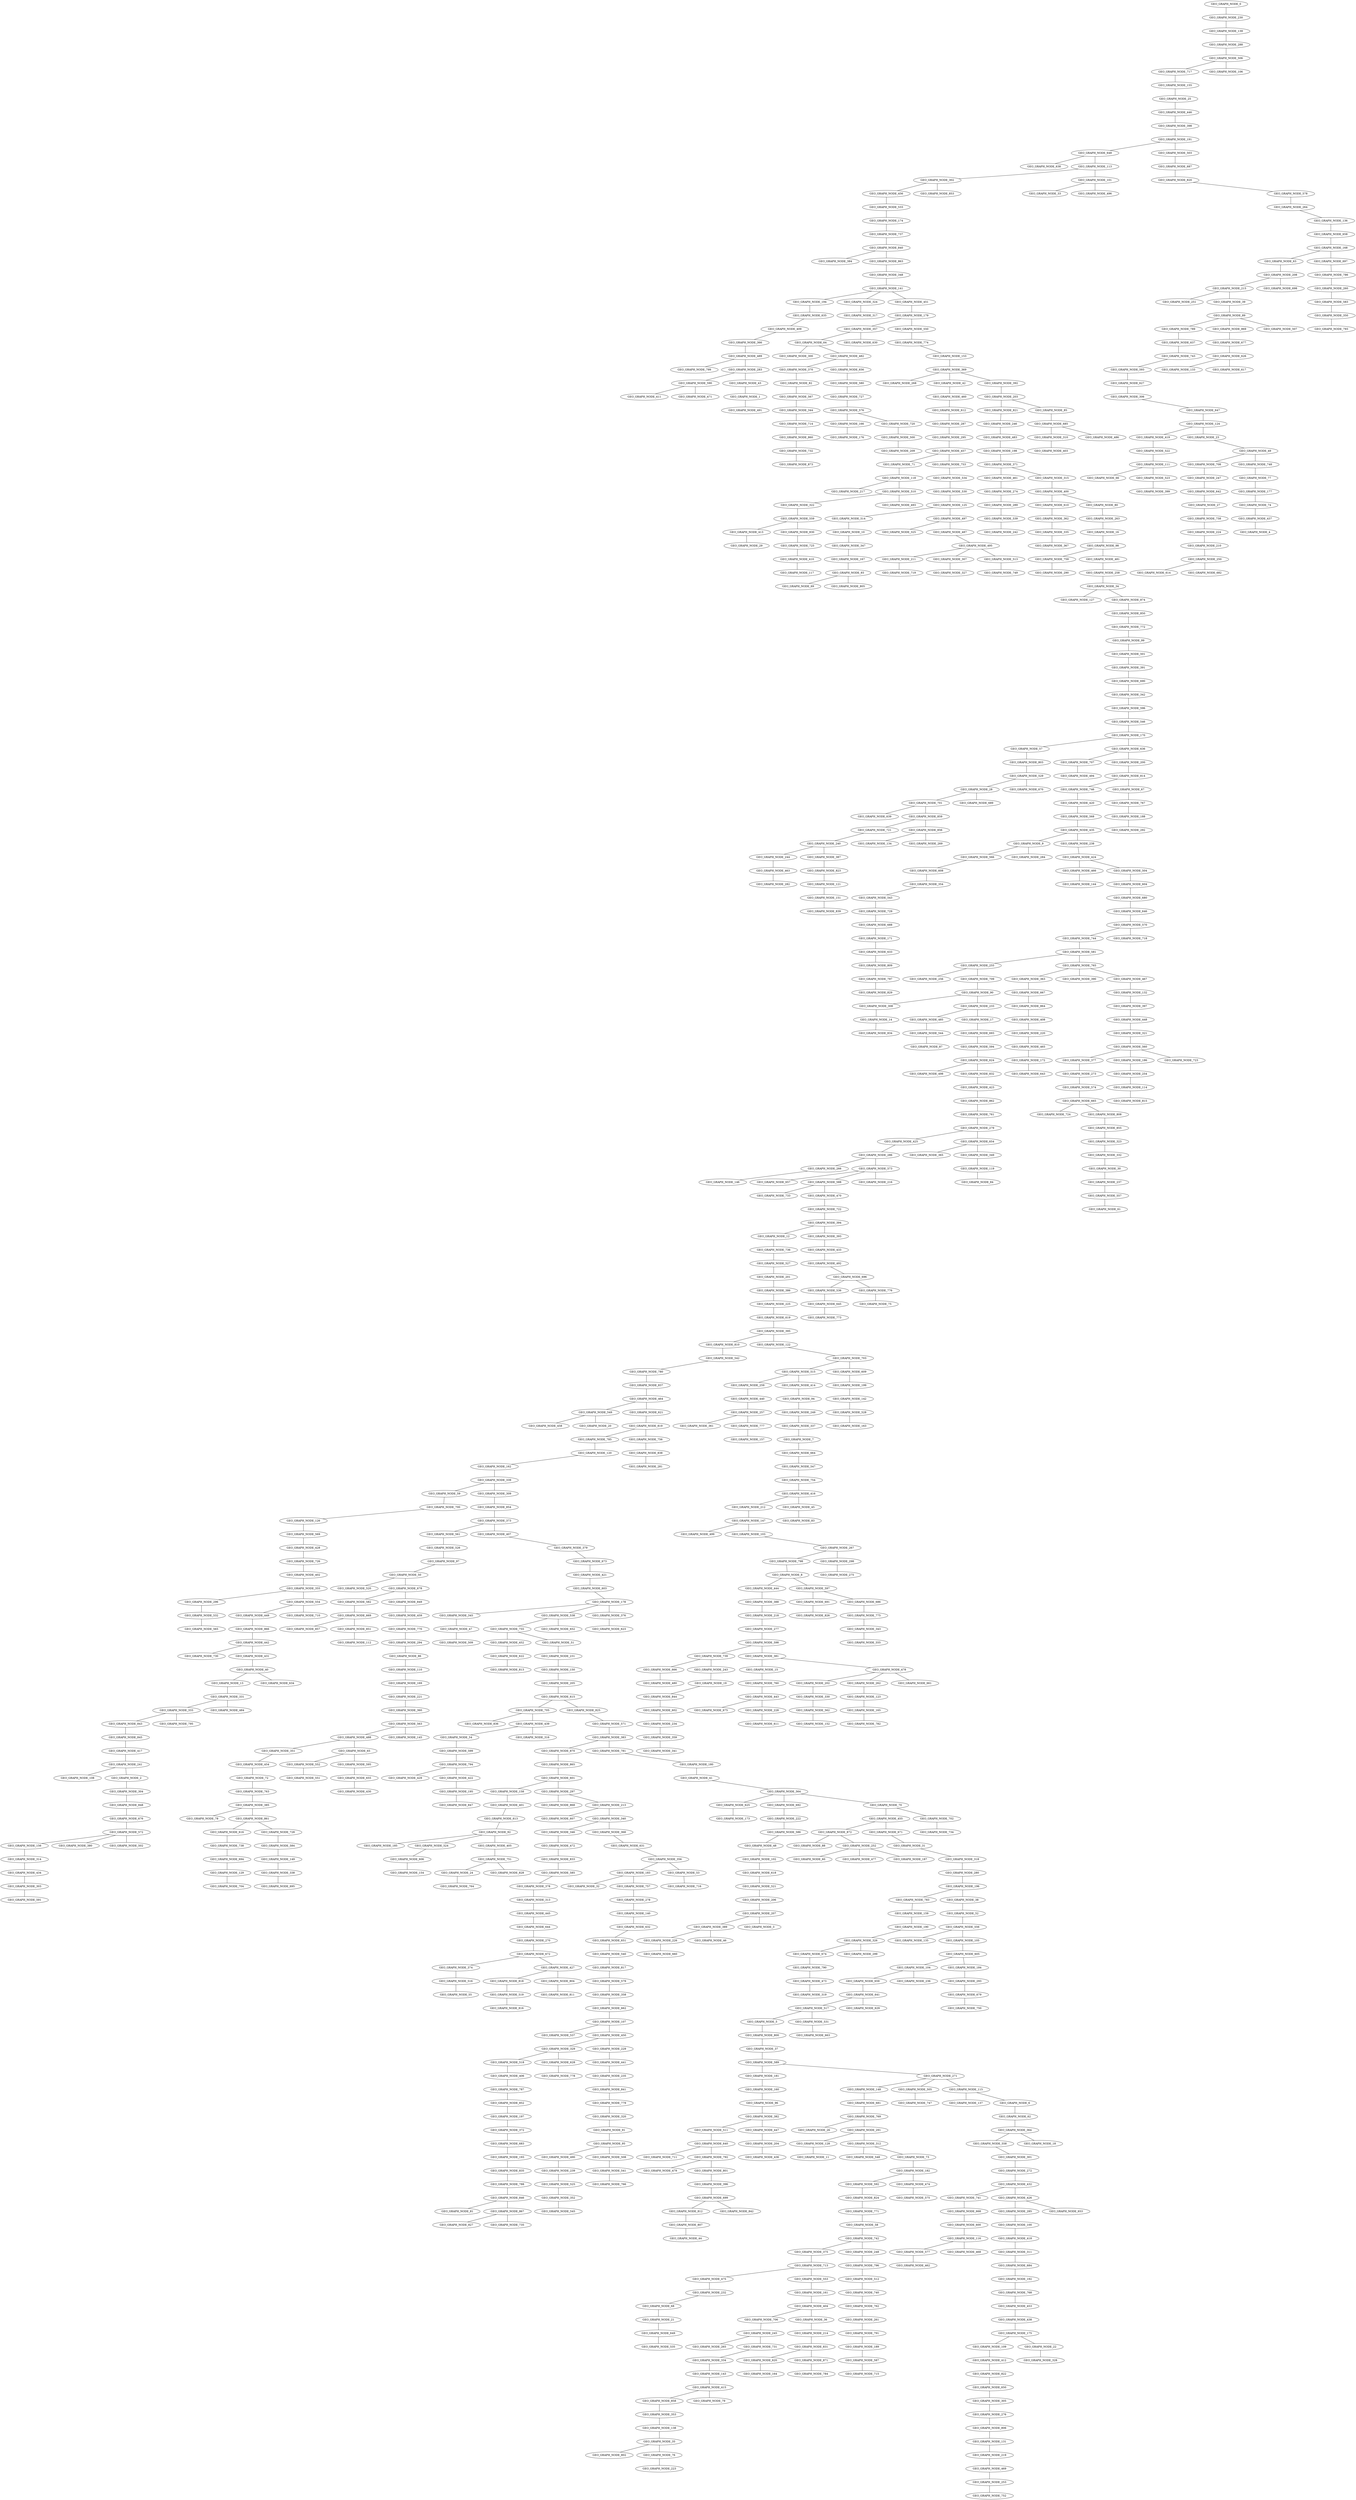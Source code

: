 graph BARABASI_GRAPH_PRIM_LARGE{
GEO_GRAPH_NODE_0 -- GEO_GRAPH_NODE_230 [weight=4];
GEO_GRAPH_NODE_230 -- GEO_GRAPH_NODE_139 [weight=3];
GEO_GRAPH_NODE_139 -- GEO_GRAPH_NODE_288 [weight=3];
GEO_GRAPH_NODE_288 -- GEO_GRAPH_NODE_506 [weight=3];
GEO_GRAPH_NODE_506 -- GEO_GRAPH_NODE_717 [weight=2];
GEO_GRAPH_NODE_717 -- GEO_GRAPH_NODE_155 [weight=2];
GEO_GRAPH_NODE_155 -- GEO_GRAPH_NODE_25 [weight=2];
GEO_GRAPH_NODE_25 -- GEO_GRAPH_NODE_446 [weight=1];
GEO_GRAPH_NODE_446 -- GEO_GRAPH_NODE_398 [weight=1];
GEO_GRAPH_NODE_398 -- GEO_GRAPH_NODE_191 [weight=2];
GEO_GRAPH_NODE_191 -- GEO_GRAPH_NODE_648 [weight=1];
GEO_GRAPH_NODE_648 -- GEO_GRAPH_NODE_638 [weight=1];
GEO_GRAPH_NODE_648 -- GEO_GRAPH_NODE_113 [weight=2];
GEO_GRAPH_NODE_113 -- GEO_GRAPH_NODE_302 [weight=1];
GEO_GRAPH_NODE_302 -- GEO_GRAPH_NODE_456 [weight=2];
GEO_GRAPH_NODE_302 -- GEO_GRAPH_NODE_853 [weight=2];
GEO_GRAPH_NODE_191 -- GEO_GRAPH_NODE_503 [weight=3];
GEO_GRAPH_NODE_503 -- GEO_GRAPH_NODE_687 [weight=2];
GEO_GRAPH_NODE_456 -- GEO_GRAPH_NODE_533 [weight=3];
GEO_GRAPH_NODE_533 -- GEO_GRAPH_NODE_174 [weight=2];
GEO_GRAPH_NODE_174 -- GEO_GRAPH_NODE_737 [weight=3];
GEO_GRAPH_NODE_737 -- GEO_GRAPH_NODE_840 [weight=3];
GEO_GRAPH_NODE_840 -- GEO_GRAPH_NODE_384 [weight=4];
GEO_GRAPH_NODE_840 -- GEO_GRAPH_NODE_863 [weight=4];
GEO_GRAPH_NODE_863 -- GEO_GRAPH_NODE_348 [weight=2];
GEO_GRAPH_NODE_348 -- GEO_GRAPH_NODE_141 [weight=3];
GEO_GRAPH_NODE_141 -- GEO_GRAPH_NODE_194 [weight=3];
GEO_GRAPH_NODE_141 -- GEO_GRAPH_NODE_324 [weight=3];
GEO_GRAPH_NODE_324 -- GEO_GRAPH_NODE_317 [weight=3];
GEO_GRAPH_NODE_141 -- GEO_GRAPH_NODE_451 [weight=5];
GEO_GRAPH_NODE_194 -- GEO_GRAPH_NODE_635 [weight=5];
GEO_GRAPH_NODE_635 -- GEO_GRAPH_NODE_409 [weight=2];
GEO_GRAPH_NODE_409 -- GEO_GRAPH_NODE_366 [weight=2];
GEO_GRAPH_NODE_366 -- GEO_GRAPH_NODE_489 [weight=4];
GEO_GRAPH_NODE_489 -- GEO_GRAPH_NODE_799 [weight=1];
GEO_GRAPH_NODE_489 -- GEO_GRAPH_NODE_283 [weight=4];
GEO_GRAPH_NODE_283 -- GEO_GRAPH_NODE_590 [weight=4];
GEO_GRAPH_NODE_590 -- GEO_GRAPH_NODE_411 [weight=5];
GEO_GRAPH_NODE_113 -- GEO_GRAPH_NODE_101 [weight=6];
GEO_GRAPH_NODE_101 -- GEO_GRAPH_NODE_33 [weight=5];
GEO_GRAPH_NODE_283 -- GEO_GRAPH_NODE_43 [weight=6];
GEO_GRAPH_NODE_43 -- GEO_GRAPH_NODE_1 [weight=5];
GEO_GRAPH_NODE_1 -- GEO_GRAPH_NODE_491 [weight=5];
GEO_GRAPH_NODE_687 -- GEO_GRAPH_NODE_820 [weight=6];
GEO_GRAPH_NODE_820 -- GEO_GRAPH_NODE_578 [weight=1];
GEO_GRAPH_NODE_578 -- GEO_GRAPH_NODE_264 [weight=5];
GEO_GRAPH_NODE_264 -- GEO_GRAPH_NODE_136 [weight=1];
GEO_GRAPH_NODE_136 -- GEO_GRAPH_NODE_658 [weight=5];
GEO_GRAPH_NODE_658 -- GEO_GRAPH_NODE_168 [weight=6];
GEO_GRAPH_NODE_168 -- GEO_GRAPH_NODE_63 [weight=3];
GEO_GRAPH_NODE_168 -- GEO_GRAPH_NODE_697 [weight=6];
GEO_GRAPH_NODE_697 -- GEO_GRAPH_NODE_786 [weight=4];
GEO_GRAPH_NODE_786 -- GEO_GRAPH_NODE_260 [weight=2];
GEO_GRAPH_NODE_260 -- GEO_GRAPH_NODE_583 [weight=1];
GEO_GRAPH_NODE_63 -- GEO_GRAPH_NODE_208 [weight=7];
GEO_GRAPH_NODE_208 -- GEO_GRAPH_NODE_215 [weight=5];
GEO_GRAPH_NODE_215 -- GEO_GRAPH_NODE_251 [weight=1];
GEO_GRAPH_NODE_215 -- GEO_GRAPH_NODE_39 [weight=4];
GEO_GRAPH_NODE_39 -- GEO_GRAPH_NODE_89 [weight=3];
GEO_GRAPH_NODE_89 -- GEO_GRAPH_NODE_789 [weight=3];
GEO_GRAPH_NODE_789 -- GEO_GRAPH_NODE_637 [weight=3];
GEO_GRAPH_NODE_637 -- GEO_GRAPH_NODE_743 [weight=4];
GEO_GRAPH_NODE_743 -- GEO_GRAPH_NODE_593 [weight=2];
GEO_GRAPH_NODE_208 -- GEO_GRAPH_NODE_698 [weight=6];
GEO_GRAPH_NODE_590 -- GEO_GRAPH_NODE_471 [weight=7];
GEO_GRAPH_NODE_451 -- GEO_GRAPH_NODE_179 [weight=8];
GEO_GRAPH_NODE_179 -- GEO_GRAPH_NODE_357 [weight=2];
GEO_GRAPH_NODE_357 -- GEO_GRAPH_NODE_64 [weight=1];
GEO_GRAPH_NODE_64 -- GEO_GRAPH_NODE_300 [weight=4];
GEO_GRAPH_NODE_64 -- GEO_GRAPH_NODE_482 [weight=4];
GEO_GRAPH_NODE_482 -- GEO_GRAPH_NODE_370 [weight=2];
GEO_GRAPH_NODE_370 -- GEO_GRAPH_NODE_82 [weight=1];
GEO_GRAPH_NODE_82 -- GEO_GRAPH_NODE_567 [weight=1];
GEO_GRAPH_NODE_482 -- GEO_GRAPH_NODE_656 [weight=2];
GEO_GRAPH_NODE_656 -- GEO_GRAPH_NODE_580 [weight=3];
GEO_GRAPH_NODE_580 -- GEO_GRAPH_NODE_727 [weight=1];
GEO_GRAPH_NODE_727 -- GEO_GRAPH_NODE_576 [weight=2];
GEO_GRAPH_NODE_576 -- GEO_GRAPH_NODE_166 [weight=3];
GEO_GRAPH_NODE_576 -- GEO_GRAPH_NODE_720 [weight=3];
GEO_GRAPH_NODE_166 -- GEO_GRAPH_NODE_176 [weight=4];
GEO_GRAPH_NODE_720 -- GEO_GRAPH_NODE_500 [weight=4];
GEO_GRAPH_NODE_500 -- GEO_GRAPH_NODE_209 [weight=5];
GEO_GRAPH_NODE_357 -- GEO_GRAPH_NODE_630 [weight=6];
GEO_GRAPH_NODE_179 -- GEO_GRAPH_NODE_550 [weight=8];
GEO_GRAPH_NODE_550 -- GEO_GRAPH_NODE_774 [weight=4];
GEO_GRAPH_NODE_774 -- GEO_GRAPH_NODE_153 [weight=1];
GEO_GRAPH_NODE_153 -- GEO_GRAPH_NODE_369 [weight=3];
GEO_GRAPH_NODE_369 -- GEO_GRAPH_NODE_268 [weight=1];
GEO_GRAPH_NODE_369 -- GEO_GRAPH_NODE_42 [weight=1];
GEO_GRAPH_NODE_369 -- GEO_GRAPH_NODE_392 [weight=2];
GEO_GRAPH_NODE_392 -- GEO_GRAPH_NODE_203 [weight=3];
GEO_GRAPH_NODE_42 -- GEO_GRAPH_NODE_460 [weight=3];
GEO_GRAPH_NODE_460 -- GEO_GRAPH_NODE_612 [weight=1];
GEO_GRAPH_NODE_612 -- GEO_GRAPH_NODE_287 [weight=2];
GEO_GRAPH_NODE_287 -- GEO_GRAPH_NODE_295 [weight=2];
GEO_GRAPH_NODE_295 -- GEO_GRAPH_NODE_457 [weight=2];
GEO_GRAPH_NODE_203 -- GEO_GRAPH_NODE_821 [weight=3];
GEO_GRAPH_NODE_821 -- GEO_GRAPH_NODE_246 [weight=1];
GEO_GRAPH_NODE_246 -- GEO_GRAPH_NODE_483 [weight=1];
GEO_GRAPH_NODE_483 -- GEO_GRAPH_NODE_198 [weight=2];
GEO_GRAPH_NODE_198 -- GEO_GRAPH_NODE_371 [weight=2];
GEO_GRAPH_NODE_371 -- GEO_GRAPH_NODE_461 [weight=4];
GEO_GRAPH_NODE_461 -- GEO_GRAPH_NODE_274 [weight=1];
GEO_GRAPH_NODE_457 -- GEO_GRAPH_NODE_71 [weight=4];
GEO_GRAPH_NODE_203 -- GEO_GRAPH_NODE_85 [weight=4];
GEO_GRAPH_NODE_371 -- GEO_GRAPH_NODE_315 [weight=5];
GEO_GRAPH_NODE_315 -- GEO_GRAPH_NODE_400 [weight=4];
GEO_GRAPH_NODE_400 -- GEO_GRAPH_NODE_610 [weight=1];
GEO_GRAPH_NODE_610 -- GEO_GRAPH_NODE_362 [weight=1];
GEO_GRAPH_NODE_362 -- GEO_GRAPH_NODE_335 [weight=3];
GEO_GRAPH_NODE_400 -- GEO_GRAPH_NODE_80 [weight=3];
GEO_GRAPH_NODE_80 -- GEO_GRAPH_NODE_263 [weight=2];
GEO_GRAPH_NODE_263 -- GEO_GRAPH_NODE_16 [weight=1];
GEO_GRAPH_NODE_16 -- GEO_GRAPH_NODE_98 [weight=3];
GEO_GRAPH_NODE_98 -- GEO_GRAPH_NODE_759 [weight=3];
GEO_GRAPH_NODE_759 -- GEO_GRAPH_NODE_290 [weight=4];
GEO_GRAPH_NODE_98 -- GEO_GRAPH_NODE_481 [weight=5];
GEO_GRAPH_NODE_71 -- GEO_GRAPH_NODE_118 [weight=6];
GEO_GRAPH_NODE_118 -- GEO_GRAPH_NODE_217 [weight=3];
GEO_GRAPH_NODE_118 -- GEO_GRAPH_NODE_510 [weight=3];
GEO_GRAPH_NODE_510 -- GEO_GRAPH_NODE_322 [weight=1];
GEO_GRAPH_NODE_510 -- GEO_GRAPH_NODE_493 [weight=3];
GEO_GRAPH_NODE_322 -- GEO_GRAPH_NODE_559 [weight=4];
GEO_GRAPH_NODE_481 -- GEO_GRAPH_NODE_258 [weight=6];
GEO_GRAPH_NODE_258 -- GEO_GRAPH_NODE_34 [weight=3];
GEO_GRAPH_NODE_34 -- GEO_GRAPH_NODE_127 [weight=5];
GEO_GRAPH_NODE_34 -- GEO_GRAPH_NODE_874 [weight=5];
GEO_GRAPH_NODE_274 -- GEO_GRAPH_NODE_289 [weight=6];
GEO_GRAPH_NODE_559 -- GEO_GRAPH_NODE_413 [weight=6];
GEO_GRAPH_NODE_85 -- GEO_GRAPH_NODE_685 [weight=6];
GEO_GRAPH_NODE_413 -- GEO_GRAPH_NODE_29 [weight=7];
GEO_GRAPH_NODE_559 -- GEO_GRAPH_NODE_830 [weight=7];
GEO_GRAPH_NODE_830 -- GEO_GRAPH_NODE_725 [weight=4];
GEO_GRAPH_NODE_725 -- GEO_GRAPH_NODE_410 [weight=1];
GEO_GRAPH_NODE_410 -- GEO_GRAPH_NODE_117 [weight=6];
GEO_GRAPH_NODE_874 -- GEO_GRAPH_NODE_850 [weight=7];
GEO_GRAPH_NODE_850 -- GEO_GRAPH_NODE_772 [weight=2];
GEO_GRAPH_NODE_772 -- GEO_GRAPH_NODE_99 [weight=2];
GEO_GRAPH_NODE_99 -- GEO_GRAPH_NODE_501 [weight=3];
GEO_GRAPH_NODE_501 -- GEO_GRAPH_NODE_391 [weight=1];
GEO_GRAPH_NODE_391 -- GEO_GRAPH_NODE_690 [weight=7];
GEO_GRAPH_NODE_690 -- GEO_GRAPH_NODE_342 [weight=1];
GEO_GRAPH_NODE_342 -- GEO_GRAPH_NODE_596 [weight=5];
GEO_GRAPH_NODE_685 -- GEO_GRAPH_NODE_310 [weight=8];
GEO_GRAPH_NODE_335 -- GEO_GRAPH_NODE_367 [weight=8];
GEO_GRAPH_NODE_685 -- GEO_GRAPH_NODE_486 [weight=8];
GEO_GRAPH_NODE_289 -- GEO_GRAPH_NODE_539 [weight=8];
GEO_GRAPH_NODE_593 -- GEO_GRAPH_NODE_627 [weight=8];
GEO_GRAPH_NODE_89 -- GEO_GRAPH_NODE_869 [weight=8];
GEO_GRAPH_NODE_627 -- GEO_GRAPH_NODE_306 [weight=9];
GEO_GRAPH_NODE_306 -- GEO_GRAPH_NODE_647 [weight=1];
GEO_GRAPH_NODE_647 -- GEO_GRAPH_NODE_124 [weight=3];
GEO_GRAPH_NODE_124 -- GEO_GRAPH_NODE_419 [weight=1];
GEO_GRAPH_NODE_124 -- GEO_GRAPH_NODE_23 [weight=3];
GEO_GRAPH_NODE_23 -- GEO_GRAPH_NODE_49 [weight=1];
GEO_GRAPH_NODE_419 -- GEO_GRAPH_NODE_522 [weight=3];
GEO_GRAPH_NODE_522 -- GEO_GRAPH_NODE_111 [weight=4];
GEO_GRAPH_NODE_49 -- GEO_GRAPH_NODE_708 [weight=4];
GEO_GRAPH_NODE_111 -- GEO_GRAPH_NODE_66 [weight=6];
GEO_GRAPH_NODE_708 -- GEO_GRAPH_NODE_247 [weight=7];
GEO_GRAPH_NODE_247 -- GEO_GRAPH_NODE_642 [weight=1];
GEO_GRAPH_NODE_642 -- GEO_GRAPH_NODE_27 [weight=7];
GEO_GRAPH_NODE_27 -- GEO_GRAPH_NODE_758 [weight=7];
GEO_GRAPH_NODE_758 -- GEO_GRAPH_NODE_224 [weight=1];
GEO_GRAPH_NODE_224 -- GEO_GRAPH_NODE_210 [weight=1];
GEO_GRAPH_NODE_210 -- GEO_GRAPH_NODE_250 [weight=1];
GEO_GRAPH_NODE_250 -- GEO_GRAPH_NODE_614 [weight=3];
GEO_GRAPH_NODE_250 -- GEO_GRAPH_NODE_682 [weight=5];
GEO_GRAPH_NODE_89 -- GEO_GRAPH_NODE_507 [weight=9];
GEO_GRAPH_NODE_111 -- GEO_GRAPH_NODE_523 [weight=9];
GEO_GRAPH_NODE_523 -- GEO_GRAPH_NODE_399 [weight=4];
GEO_GRAPH_NODE_596 -- GEO_GRAPH_NODE_546 [weight=9];
GEO_GRAPH_NODE_546 -- GEO_GRAPH_NODE_170 [weight=5];
GEO_GRAPH_NODE_170 -- GEO_GRAPH_NODE_57 [weight=1];
GEO_GRAPH_NODE_170 -- GEO_GRAPH_NODE_636 [weight=3];
GEO_GRAPH_NODE_636 -- GEO_GRAPH_NODE_707 [weight=2];
GEO_GRAPH_NODE_57 -- GEO_GRAPH_NODE_803 [weight=3];
GEO_GRAPH_NODE_803 -- GEO_GRAPH_NODE_529 [weight=4];
GEO_GRAPH_NODE_636 -- GEO_GRAPH_NODE_200 [weight=5];
GEO_GRAPH_NODE_200 -- GEO_GRAPH_NODE_814 [weight=4];
GEO_GRAPH_NODE_814 -- GEO_GRAPH_NODE_746 [weight=1];
GEO_GRAPH_NODE_746 -- GEO_GRAPH_NODE_420 [weight=2];
GEO_GRAPH_NODE_420 -- GEO_GRAPH_NODE_568 [weight=3];
GEO_GRAPH_NODE_568 -- GEO_GRAPH_NODE_435 [weight=2];
GEO_GRAPH_NODE_435 -- GEO_GRAPH_NODE_9 [weight=2];
GEO_GRAPH_NODE_9 -- GEO_GRAPH_NODE_566 [weight=2];
GEO_GRAPH_NODE_566 -- GEO_GRAPH_NODE_608 [weight=1];
GEO_GRAPH_NODE_608 -- GEO_GRAPH_NODE_354 [weight=2];
GEO_GRAPH_NODE_354 -- GEO_GRAPH_NODE_543 [weight=1];
GEO_GRAPH_NODE_543 -- GEO_GRAPH_NODE_729 [weight=2];
GEO_GRAPH_NODE_729 -- GEO_GRAPH_NODE_688 [weight=2];
GEO_GRAPH_NODE_9 -- GEO_GRAPH_NODE_284 [weight=3];
GEO_GRAPH_NODE_688 -- GEO_GRAPH_NODE_171 [weight=4];
GEO_GRAPH_NODE_171 -- GEO_GRAPH_NODE_633 [weight=2];
GEO_GRAPH_NODE_633 -- GEO_GRAPH_NODE_809 [weight=2];
GEO_GRAPH_NODE_809 -- GEO_GRAPH_NODE_797 [weight=3];
GEO_GRAPH_NODE_435 -- GEO_GRAPH_NODE_238 [weight=4];
GEO_GRAPH_NODE_238 -- GEO_GRAPH_NODE_424 [weight=2];
GEO_GRAPH_NODE_424 -- GEO_GRAPH_NODE_466 [weight=2];
GEO_GRAPH_NODE_424 -- GEO_GRAPH_NODE_504 [weight=2];
GEO_GRAPH_NODE_504 -- GEO_GRAPH_NODE_604 [weight=4];
GEO_GRAPH_NODE_797 -- GEO_GRAPH_NODE_829 [weight=4];
GEO_GRAPH_NODE_814 -- GEO_GRAPH_NODE_67 [weight=5];
GEO_GRAPH_NODE_529 -- GEO_GRAPH_NODE_28 [weight=6];
GEO_GRAPH_NODE_604 -- GEO_GRAPH_NODE_680 [weight=6];
GEO_GRAPH_NODE_28 -- GEO_GRAPH_NODE_701 [weight=6];
GEO_GRAPH_NODE_67 -- GEO_GRAPH_NODE_767 [weight=6];
GEO_GRAPH_NODE_767 -- GEO_GRAPH_NODE_188 [weight=5];
GEO_GRAPH_NODE_188 -- GEO_GRAPH_NODE_292 [weight=2];
GEO_GRAPH_NODE_701 -- GEO_GRAPH_NODE_639 [weight=7];
GEO_GRAPH_NODE_680 -- GEO_GRAPH_NODE_646 [weight=7];
GEO_GRAPH_NODE_646 -- GEO_GRAPH_NODE_570 [weight=3];
GEO_GRAPH_NODE_570 -- GEO_GRAPH_NODE_744 [weight=3];
GEO_GRAPH_NODE_744 -- GEO_GRAPH_NODE_581 [weight=4];
GEO_GRAPH_NODE_581 -- GEO_GRAPH_NODE_255 [weight=1];
GEO_GRAPH_NODE_255 -- GEO_GRAPH_NODE_256 [weight=3];
GEO_GRAPH_NODE_255 -- GEO_GRAPH_NODE_709 [weight=3];
GEO_GRAPH_NODE_709 -- GEO_GRAPH_NODE_90 [weight=1];
GEO_GRAPH_NODE_90 -- GEO_GRAPH_NODE_308 [weight=2];
GEO_GRAPH_NODE_308 -- GEO_GRAPH_NODE_14 [weight=3];
GEO_GRAPH_NODE_14 -- GEO_GRAPH_NODE_834 [weight=2];
GEO_GRAPH_NODE_90 -- GEO_GRAPH_NODE_233 [weight=3];
GEO_GRAPH_NODE_233 -- GEO_GRAPH_NODE_485 [weight=2];
GEO_GRAPH_NODE_581 -- GEO_GRAPH_NODE_765 [weight=4];
GEO_GRAPH_NODE_765 -- GEO_GRAPH_NODE_363 [weight=2];
GEO_GRAPH_NODE_765 -- GEO_GRAPH_NODE_390 [weight=4];
GEO_GRAPH_NODE_233 -- GEO_GRAPH_NODE_17 [weight=5];
GEO_GRAPH_NODE_363 -- GEO_GRAPH_NODE_667 [weight=5];
GEO_GRAPH_NODE_667 -- GEO_GRAPH_NODE_864 [weight=3];
GEO_GRAPH_NODE_864 -- GEO_GRAPH_NODE_408 [weight=5];
GEO_GRAPH_NODE_17 -- GEO_GRAPH_NODE_693 [weight=5];
GEO_GRAPH_NODE_408 -- GEO_GRAPH_NODE_220 [weight=6];
GEO_GRAPH_NODE_220 -- GEO_GRAPH_NODE_465 [weight=6];
GEO_GRAPH_NODE_465 -- GEO_GRAPH_NODE_172 [weight=1];
GEO_GRAPH_NODE_765 -- GEO_GRAPH_NODE_467 [weight=6];
GEO_GRAPH_NODE_467 -- GEO_GRAPH_NODE_132 [weight=3];
GEO_GRAPH_NODE_132 -- GEO_GRAPH_NODE_397 [weight=2];
GEO_GRAPH_NODE_397 -- GEO_GRAPH_NODE_448 [weight=4];
GEO_GRAPH_NODE_448 -- GEO_GRAPH_NODE_321 [weight=3];
GEO_GRAPH_NODE_321 -- GEO_GRAPH_NODE_560 [weight=2];
GEO_GRAPH_NODE_560 -- GEO_GRAPH_NODE_377 [weight=3];
GEO_GRAPH_NODE_377 -- GEO_GRAPH_NODE_273 [weight=4];
GEO_GRAPH_NODE_273 -- GEO_GRAPH_NODE_574 [weight=2];
GEO_GRAPH_NODE_560 -- GEO_GRAPH_NODE_186 [weight=5];
GEO_GRAPH_NODE_574 -- GEO_GRAPH_NODE_665 [weight=5];
GEO_GRAPH_NODE_665 -- GEO_GRAPH_NODE_724 [weight=5];
GEO_GRAPH_NODE_665 -- GEO_GRAPH_NODE_808 [weight=5];
GEO_GRAPH_NODE_808 -- GEO_GRAPH_NODE_855 [weight=3];
GEO_GRAPH_NODE_855 -- GEO_GRAPH_NODE_323 [weight=5];
GEO_GRAPH_NODE_323 -- GEO_GRAPH_NODE_332 [weight=6];
GEO_GRAPH_NODE_693 -- GEO_GRAPH_NODE_594 [weight=6];
GEO_GRAPH_NODE_594 -- GEO_GRAPH_NODE_624 [weight=5];
GEO_GRAPH_NODE_172 -- GEO_GRAPH_NODE_643 [weight=6];
GEO_GRAPH_NODE_624 -- GEO_GRAPH_NODE_498 [weight=7];
GEO_GRAPH_NODE_28 -- GEO_GRAPH_NODE_689 [weight=7];
GEO_GRAPH_NODE_624 -- GEO_GRAPH_NODE_832 [weight=7];
GEO_GRAPH_NODE_832 -- GEO_GRAPH_NODE_423 [weight=6];
GEO_GRAPH_NODE_423 -- GEO_GRAPH_NODE_862 [weight=7];
GEO_GRAPH_NODE_862 -- GEO_GRAPH_NODE_761 [weight=3];
GEO_GRAPH_NODE_761 -- GEO_GRAPH_NODE_279 [weight=3];
GEO_GRAPH_NODE_279 -- GEO_GRAPH_NODE_425 [weight=1];
GEO_GRAPH_NODE_425 -- GEO_GRAPH_NODE_286 [weight=1];
GEO_GRAPH_NODE_286 -- GEO_GRAPH_NODE_266 [weight=2];
GEO_GRAPH_NODE_266 -- GEO_GRAPH_NODE_146 [weight=1];
GEO_GRAPH_NODE_286 -- GEO_GRAPH_NODE_573 [weight=5];
GEO_GRAPH_NODE_573 -- GEO_GRAPH_NODE_657 [weight=2];
GEO_GRAPH_NODE_573 -- GEO_GRAPH_NODE_588 [weight=3];
GEO_GRAPH_NODE_588 -- GEO_GRAPH_NODE_733 [weight=5];
GEO_GRAPH_NODE_588 -- GEO_GRAPH_NODE_470 [weight=6];
GEO_GRAPH_NODE_470 -- GEO_GRAPH_NODE_722 [weight=4];
GEO_GRAPH_NODE_722 -- GEO_GRAPH_NODE_394 [weight=5];
GEO_GRAPH_NODE_394 -- GEO_GRAPH_NODE_12 [weight=2];
GEO_GRAPH_NODE_394 -- GEO_GRAPH_NODE_393 [weight=5];
GEO_GRAPH_NODE_12 -- GEO_GRAPH_NODE_736 [weight=5];
GEO_GRAPH_NODE_736 -- GEO_GRAPH_NODE_527 [weight=2];
GEO_GRAPH_NODE_527 -- GEO_GRAPH_NODE_201 [weight=4];
GEO_GRAPH_NODE_201 -- GEO_GRAPH_NODE_386 [weight=2];
GEO_GRAPH_NODE_386 -- GEO_GRAPH_NODE_225 [weight=4];
GEO_GRAPH_NODE_225 -- GEO_GRAPH_NODE_619 [weight=3];
GEO_GRAPH_NODE_619 -- GEO_GRAPH_NODE_395 [weight=2];
GEO_GRAPH_NODE_395 -- GEO_GRAPH_NODE_810 [weight=5];
GEO_GRAPH_NODE_810 -- GEO_GRAPH_NODE_542 [weight=3];
GEO_GRAPH_NODE_542 -- GEO_GRAPH_NODE_780 [weight=2];
GEO_GRAPH_NODE_780 -- GEO_GRAPH_NODE_837 [weight=3];
GEO_GRAPH_NODE_393 -- GEO_GRAPH_NODE_433 [weight=6];
GEO_GRAPH_NODE_433 -- GEO_GRAPH_NODE_492 [weight=1];
GEO_GRAPH_NODE_492 -- GEO_GRAPH_NODE_696 [weight=1];
GEO_GRAPH_NODE_696 -- GEO_GRAPH_NODE_536 [weight=4];
GEO_GRAPH_NODE_696 -- GEO_GRAPH_NODE_776 [weight=5];
GEO_GRAPH_NODE_776 -- GEO_GRAPH_NODE_75 [weight=2];
GEO_GRAPH_NODE_395 -- GEO_GRAPH_NODE_122 [weight=7];
GEO_GRAPH_NODE_122 -- GEO_GRAPH_NODE_703 [weight=2];
GEO_GRAPH_NODE_703 -- GEO_GRAPH_NODE_515 [weight=3];
GEO_GRAPH_NODE_703 -- GEO_GRAPH_NODE_609 [weight=6];
GEO_GRAPH_NODE_515 -- GEO_GRAPH_NODE_259 [weight=7];
GEO_GRAPH_NODE_259 -- GEO_GRAPH_NODE_440 [weight=1];
GEO_GRAPH_NODE_440 -- GEO_GRAPH_NODE_257 [weight=2];
GEO_GRAPH_NODE_257 -- GEO_GRAPH_NODE_361 [weight=2];
GEO_GRAPH_NODE_257 -- GEO_GRAPH_NODE_777 [weight=5];
GEO_GRAPH_NODE_777 -- GEO_GRAPH_NODE_157 [weight=6];
GEO_GRAPH_NODE_837 -- GEO_GRAPH_NODE_464 [weight=7];
GEO_GRAPH_NODE_464 -- GEO_GRAPH_NODE_549 [weight=2];
GEO_GRAPH_NODE_549 -- GEO_GRAPH_NODE_458 [weight=1];
GEO_GRAPH_NODE_464 -- GEO_GRAPH_NODE_621 [weight=4];
GEO_GRAPH_NODE_621 -- GEO_GRAPH_NODE_819 [weight=2];
GEO_GRAPH_NODE_819 -- GEO_GRAPH_NODE_785 [weight=2];
GEO_GRAPH_NODE_785 -- GEO_GRAPH_NODE_120 [weight=3];
GEO_GRAPH_NODE_120 -- GEO_GRAPH_NODE_162 [weight=1];
GEO_GRAPH_NODE_162 -- GEO_GRAPH_NODE_339 [weight=3];
GEO_GRAPH_NODE_819 -- GEO_GRAPH_NODE_756 [weight=3];
GEO_GRAPH_NODE_339 -- GEO_GRAPH_NODE_59 [weight=4];
GEO_GRAPH_NODE_59 -- GEO_GRAPH_NODE_700 [weight=2];
GEO_GRAPH_NODE_700 -- GEO_GRAPH_NODE_126 [weight=1];
GEO_GRAPH_NODE_339 -- GEO_GRAPH_NODE_309 [weight=5];
GEO_GRAPH_NODE_309 -- GEO_GRAPH_NODE_854 [weight=2];
GEO_GRAPH_NODE_854 -- GEO_GRAPH_NODE_373 [weight=1];
GEO_GRAPH_NODE_373 -- GEO_GRAPH_NODE_561 [weight=1];
GEO_GRAPH_NODE_373 -- GEO_GRAPH_NODE_407 [weight=2];
GEO_GRAPH_NODE_407 -- GEO_GRAPH_NODE_379 [weight=1];
GEO_GRAPH_NODE_379 -- GEO_GRAPH_NODE_673 [weight=1];
GEO_GRAPH_NODE_561 -- GEO_GRAPH_NODE_526 [weight=2];
GEO_GRAPH_NODE_673 -- GEO_GRAPH_NODE_421 [weight=3];
GEO_GRAPH_NODE_421 -- GEO_GRAPH_NODE_603 [weight=2];
GEO_GRAPH_NODE_603 -- GEO_GRAPH_NODE_178 [weight=1];
GEO_GRAPH_NODE_178 -- GEO_GRAPH_NODE_345 [weight=2];
GEO_GRAPH_NODE_178 -- GEO_GRAPH_NODE_538 [weight=2];
GEO_GRAPH_NODE_538 -- GEO_GRAPH_NODE_755 [weight=1];
GEO_GRAPH_NODE_755 -- GEO_GRAPH_NODE_452 [weight=3];
GEO_GRAPH_NODE_755 -- GEO_GRAPH_NODE_51 [weight=3];
GEO_GRAPH_NODE_538 -- GEO_GRAPH_NODE_652 [weight=3];
GEO_GRAPH_NODE_526 -- GEO_GRAPH_NODE_97 [weight=3];
GEO_GRAPH_NODE_97 -- GEO_GRAPH_NODE_50 [weight=1];
GEO_GRAPH_NODE_50 -- GEO_GRAPH_NODE_520 [weight=1];
GEO_GRAPH_NODE_50 -- GEO_GRAPH_NODE_678 [weight=2];
GEO_GRAPH_NODE_678 -- GEO_GRAPH_NODE_582 [weight=1];
GEO_GRAPH_NODE_582 -- GEO_GRAPH_NODE_669 [weight=1];
GEO_GRAPH_NODE_669 -- GEO_GRAPH_NODE_857 [weight=1];
GEO_GRAPH_NODE_678 -- GEO_GRAPH_NODE_849 [weight=2];
GEO_GRAPH_NODE_669 -- GEO_GRAPH_NODE_851 [weight=2];
GEO_GRAPH_NODE_851 -- GEO_GRAPH_NODE_112 [weight=3];
GEO_GRAPH_NODE_51 -- GEO_GRAPH_NODE_231 [weight=4];
GEO_GRAPH_NODE_231 -- GEO_GRAPH_NODE_150 [weight=3];
GEO_GRAPH_NODE_150 -- GEO_GRAPH_NODE_205 [weight=1];
GEO_GRAPH_NODE_205 -- GEO_GRAPH_NODE_615 [weight=2];
GEO_GRAPH_NODE_615 -- GEO_GRAPH_NODE_705 [weight=3];
GEO_GRAPH_NODE_705 -- GEO_GRAPH_NODE_836 [weight=1];
GEO_GRAPH_NODE_705 -- GEO_GRAPH_NODE_439 [weight=2];
GEO_GRAPH_NODE_439 -- GEO_GRAPH_NODE_54 [weight=1];
GEO_GRAPH_NODE_54 -- GEO_GRAPH_NODE_599 [weight=2];
GEO_GRAPH_NODE_599 -- GEO_GRAPH_NODE_794 [weight=2];
GEO_GRAPH_NODE_794 -- GEO_GRAPH_NODE_429 [weight=1];
GEO_GRAPH_NODE_615 -- GEO_GRAPH_NODE_825 [weight=3];
GEO_GRAPH_NODE_825 -- GEO_GRAPH_NODE_571 [weight=1];
GEO_GRAPH_NODE_571 -- GEO_GRAPH_NODE_383 [weight=4];
GEO_GRAPH_NODE_383 -- GEO_GRAPH_NODE_870 [weight=2];
GEO_GRAPH_NODE_870 -- GEO_GRAPH_NODE_865 [weight=3];
GEO_GRAPH_NODE_865 -- GEO_GRAPH_NODE_601 [weight=2];
GEO_GRAPH_NODE_601 -- GEO_GRAPH_NODE_158 [weight=1];
GEO_GRAPH_NODE_158 -- GEO_GRAPH_NODE_401 [weight=1];
GEO_GRAPH_NODE_401 -- GEO_GRAPH_NODE_613 [weight=1];
GEO_GRAPH_NODE_613 -- GEO_GRAPH_NODE_92 [weight=1];
GEO_GRAPH_NODE_92 -- GEO_GRAPH_NODE_185 [weight=1];
GEO_GRAPH_NODE_92 -- GEO_GRAPH_NODE_524 [weight=2];
GEO_GRAPH_NODE_92 -- GEO_GRAPH_NODE_405 [weight=3];
GEO_GRAPH_NODE_524 -- GEO_GRAPH_NODE_606 [weight=3];
GEO_GRAPH_NODE_405 -- GEO_GRAPH_NODE_751 [weight=3];
GEO_GRAPH_NODE_751 -- GEO_GRAPH_NODE_24 [weight=1];
GEO_GRAPH_NODE_24 -- GEO_GRAPH_NODE_764 [weight=2];
GEO_GRAPH_NODE_751 -- GEO_GRAPH_NODE_828 [weight=3];
GEO_GRAPH_NODE_601 -- GEO_GRAPH_NODE_297 [weight=4];
GEO_GRAPH_NODE_297 -- GEO_GRAPH_NODE_868 [weight=2];
GEO_GRAPH_NODE_297 -- GEO_GRAPH_NODE_213 [weight=3];
GEO_GRAPH_NODE_213 -- GEO_GRAPH_NODE_607 [weight=3];
GEO_GRAPH_NODE_213 -- GEO_GRAPH_NODE_340 [weight=4];
GEO_GRAPH_NODE_340 -- GEO_GRAPH_NODE_346 [weight=2];
GEO_GRAPH_NODE_340 -- GEO_GRAPH_NODE_368 [weight=4];
GEO_GRAPH_NODE_368 -- GEO_GRAPH_NODE_631 [weight=1];
GEO_GRAPH_NODE_631 -- GEO_GRAPH_NODE_356 [weight=1];
GEO_GRAPH_NODE_356 -- GEO_GRAPH_NODE_183 [weight=1];
GEO_GRAPH_NODE_183 -- GEO_GRAPH_NODE_32 [weight=1];
GEO_GRAPH_NODE_356 -- GEO_GRAPH_NODE_53 [weight=2];
GEO_GRAPH_NODE_53 -- GEO_GRAPH_NODE_716 [weight=1];
GEO_GRAPH_NODE_183 -- GEO_GRAPH_NODE_757 [weight=2];
GEO_GRAPH_NODE_757 -- GEO_GRAPH_NODE_278 [weight=3];
GEO_GRAPH_NODE_278 -- GEO_GRAPH_NODE_140 [weight=4];
GEO_GRAPH_NODE_346 -- GEO_GRAPH_NODE_472 [weight=4];
GEO_GRAPH_NODE_472 -- GEO_GRAPH_NODE_833 [weight=2];
GEO_GRAPH_NODE_833 -- GEO_GRAPH_NODE_585 [weight=4];
GEO_GRAPH_NODE_585 -- GEO_GRAPH_NODE_378 [weight=2];
GEO_GRAPH_NODE_378 -- GEO_GRAPH_NODE_313 [weight=2];
GEO_GRAPH_NODE_313 -- GEO_GRAPH_NODE_445 [weight=1];
GEO_GRAPH_NODE_445 -- GEO_GRAPH_NODE_644 [weight=3];
GEO_GRAPH_NODE_644 -- GEO_GRAPH_NODE_270 [weight=4];
GEO_GRAPH_NODE_270 -- GEO_GRAPH_NODE_672 [weight=1];
GEO_GRAPH_NODE_672 -- GEO_GRAPH_NODE_374 [weight=3];
GEO_GRAPH_NODE_672 -- GEO_GRAPH_NODE_427 [weight=3];
GEO_GRAPH_NODE_427 -- GEO_GRAPH_NODE_818 [weight=2];
GEO_GRAPH_NODE_818 -- GEO_GRAPH_NODE_519 [weight=4];
GEO_GRAPH_NODE_140 -- GEO_GRAPH_NODE_632 [weight=4];
GEO_GRAPH_NODE_632 -- GEO_GRAPH_NODE_651 [weight=1];
GEO_GRAPH_NODE_651 -- GEO_GRAPH_NODE_540 [weight=4];
GEO_GRAPH_NODE_540 -- GEO_GRAPH_NODE_817 [weight=3];
GEO_GRAPH_NODE_817 -- GEO_GRAPH_NODE_579 [weight=2];
GEO_GRAPH_NODE_579 -- GEO_GRAPH_NODE_358 [weight=2];
GEO_GRAPH_NODE_358 -- GEO_GRAPH_NODE_662 [weight=3];
GEO_GRAPH_NODE_662 -- GEO_GRAPH_NODE_107 [weight=2];
GEO_GRAPH_NODE_107 -- GEO_GRAPH_NODE_537 [weight=3];
GEO_GRAPH_NODE_107 -- GEO_GRAPH_NODE_450 [weight=4];
GEO_GRAPH_NODE_450 -- GEO_GRAPH_NODE_329 [weight=3];
GEO_GRAPH_NODE_329 -- GEO_GRAPH_NODE_518 [weight=2];
GEO_GRAPH_NODE_450 -- GEO_GRAPH_NODE_229 [weight=4];
GEO_GRAPH_NODE_229 -- GEO_GRAPH_NODE_441 [weight=1];
GEO_GRAPH_NODE_329 -- GEO_GRAPH_NODE_628 [weight=4];
GEO_GRAPH_NODE_383 -- GEO_GRAPH_NODE_781 [weight=4];
GEO_GRAPH_NODE_781 -- GEO_GRAPH_NODE_180 [weight=1];
GEO_GRAPH_NODE_180 -- GEO_GRAPH_NODE_41 [weight=3];
GEO_GRAPH_NODE_41 -- GEO_GRAPH_NODE_564 [weight=1];
GEO_GRAPH_NODE_564 -- GEO_GRAPH_NODE_625 [weight=3];
GEO_GRAPH_NODE_564 -- GEO_GRAPH_NODE_692 [weight=3];
GEO_GRAPH_NODE_625 -- GEO_GRAPH_NODE_173 [weight=4];
GEO_GRAPH_NODE_519 -- GEO_GRAPH_NODE_816 [weight=4];
GEO_GRAPH_NODE_606 -- GEO_GRAPH_NODE_154 [weight=5];
GEO_GRAPH_NODE_441 -- GEO_GRAPH_NODE_235 [weight=5];
GEO_GRAPH_NODE_235 -- GEO_GRAPH_NODE_841 [weight=1];
GEO_GRAPH_NODE_841 -- GEO_GRAPH_NODE_779 [weight=1];
GEO_GRAPH_NODE_779 -- GEO_GRAPH_NODE_320 [weight=2];
GEO_GRAPH_NODE_320 -- GEO_GRAPH_NODE_91 [weight=2];
GEO_GRAPH_NODE_91 -- GEO_GRAPH_NODE_95 [weight=3];
GEO_GRAPH_NODE_95 -- GEO_GRAPH_NODE_490 [weight=3];
GEO_GRAPH_NODE_490 -- GEO_GRAPH_NODE_239 [weight=4];
GEO_GRAPH_NODE_439 -- GEO_GRAPH_NODE_316 [weight=5];
GEO_GRAPH_NODE_518 -- GEO_GRAPH_NODE_406 [weight=5];
GEO_GRAPH_NODE_406 -- GEO_GRAPH_NODE_787 [weight=2];
GEO_GRAPH_NODE_787 -- GEO_GRAPH_NODE_852 [weight=2];
GEO_GRAPH_NODE_852 -- GEO_GRAPH_NODE_197 [weight=2];
GEO_GRAPH_NODE_197 -- GEO_GRAPH_NODE_372 [weight=1];
GEO_GRAPH_NODE_372 -- GEO_GRAPH_NODE_683 [weight=1];
GEO_GRAPH_NODE_683 -- GEO_GRAPH_NODE_193 [weight=1];
GEO_GRAPH_NODE_193 -- GEO_GRAPH_NODE_835 [weight=2];
GEO_GRAPH_NODE_794 -- GEO_GRAPH_NODE_422 [weight=5];
GEO_GRAPH_NODE_422 -- GEO_GRAPH_NODE_195 [weight=5];
GEO_GRAPH_NODE_195 -- GEO_GRAPH_NODE_847 [weight=2];
GEO_GRAPH_NODE_95 -- GEO_GRAPH_NODE_508 [weight=5];
GEO_GRAPH_NODE_508 -- GEO_GRAPH_NODE_541 [weight=4];
GEO_GRAPH_NODE_541 -- GEO_GRAPH_NODE_766 [weight=4];
GEO_GRAPH_NODE_178 -- GEO_GRAPH_NODE_376 [weight=6];
GEO_GRAPH_NODE_374 -- GEO_GRAPH_NODE_516 [weight=6];
GEO_GRAPH_NODE_564 -- GEO_GRAPH_NODE_70 [weight=6];
GEO_GRAPH_NODE_70 -- GEO_GRAPH_NODE_455 [weight=2];
GEO_GRAPH_NODE_455 -- GEO_GRAPH_NODE_872 [weight=2];
GEO_GRAPH_NODE_455 -- GEO_GRAPH_NODE_671 [weight=5];
GEO_GRAPH_NODE_671 -- GEO_GRAPH_NODE_31 [weight=3];
GEO_GRAPH_NODE_31 -- GEO_GRAPH_NODE_318 [weight=1];
GEO_GRAPH_NODE_318 -- GEO_GRAPH_NODE_280 [weight=3];
GEO_GRAPH_NODE_280 -- GEO_GRAPH_NODE_196 [weight=1];
GEO_GRAPH_NODE_196 -- GEO_GRAPH_NODE_783 [weight=4];
GEO_GRAPH_NODE_783 -- GEO_GRAPH_NODE_159 [weight=2];
GEO_GRAPH_NODE_159 -- GEO_GRAPH_NODE_190 [weight=5];
GEO_GRAPH_NODE_190 -- GEO_GRAPH_NODE_326 [weight=1];
GEO_GRAPH_NODE_326 -- GEO_GRAPH_NODE_674 [weight=5];
GEO_GRAPH_NODE_674 -- GEO_GRAPH_NODE_790 [weight=2];
GEO_GRAPH_NODE_790 -- GEO_GRAPH_NODE_473 [weight=2];
GEO_GRAPH_NODE_473 -- GEO_GRAPH_NODE_319 [weight=4];
GEO_GRAPH_NODE_196 -- GEO_GRAPH_NODE_38 [weight=6];
GEO_GRAPH_NODE_70 -- GEO_GRAPH_NODE_702 [weight=6];
GEO_GRAPH_NODE_702 -- GEO_GRAPH_NODE_734 [weight=5];
GEO_GRAPH_NODE_835 -- GEO_GRAPH_NODE_788 [weight=6];
GEO_GRAPH_NODE_872 -- GEO_GRAPH_NODE_88 [weight=6];
GEO_GRAPH_NODE_692 -- GEO_GRAPH_NODE_222 [weight=7];
GEO_GRAPH_NODE_872 -- GEO_GRAPH_NODE_252 [weight=7];
GEO_GRAPH_NODE_252 -- GEO_GRAPH_NODE_60 [weight=3];
GEO_GRAPH_NODE_326 -- GEO_GRAPH_NODE_299 [weight=7];
GEO_GRAPH_NODE_345 -- GEO_GRAPH_NODE_47 [weight=7];
GEO_GRAPH_NODE_126 -- GEO_GRAPH_NODE_569 [weight=7];
GEO_GRAPH_NODE_222 -- GEO_GRAPH_NODE_586 [weight=7];
GEO_GRAPH_NODE_586 -- GEO_GRAPH_NODE_48 [weight=3];
GEO_GRAPH_NODE_48 -- GEO_GRAPH_NODE_102 [weight=1];
GEO_GRAPH_NODE_102 -- GEO_GRAPH_NODE_618 [weight=7];
GEO_GRAPH_NODE_618 -- GEO_GRAPH_NODE_521 [weight=1];
GEO_GRAPH_NODE_521 -- GEO_GRAPH_NODE_206 [weight=3];
GEO_GRAPH_NODE_206 -- GEO_GRAPH_NODE_207 [weight=3];
GEO_GRAPH_NODE_207 -- GEO_GRAPH_NODE_389 [weight=5];
GEO_GRAPH_NODE_207 -- GEO_GRAPH_NODE_3 [weight=6];
GEO_GRAPH_NODE_389 -- GEO_GRAPH_NODE_226 [weight=7];
GEO_GRAPH_NODE_279 -- GEO_GRAPH_NODE_654 [weight=7];
GEO_GRAPH_NODE_654 -- GEO_GRAPH_NODE_365 [weight=1];
GEO_GRAPH_NODE_427 -- GEO_GRAPH_NODE_804 [weight=7];
GEO_GRAPH_NODE_804 -- GEO_GRAPH_NODE_811 [weight=4];
GEO_GRAPH_NODE_788 -- GEO_GRAPH_NODE_846 [weight=7];
GEO_GRAPH_NODE_846 -- GEO_GRAPH_NODE_81 [weight=1];
GEO_GRAPH_NODE_846 -- GEO_GRAPH_NODE_867 [weight=7];
GEO_GRAPH_NODE_549 -- GEO_GRAPH_NODE_20 [weight=8];
GEO_GRAPH_NODE_332 -- GEO_GRAPH_NODE_30 [weight=8];
GEO_GRAPH_NODE_30 -- GEO_GRAPH_NODE_237 [weight=7];
GEO_GRAPH_NODE_654 -- GEO_GRAPH_NODE_349 [weight=8];
GEO_GRAPH_NODE_349 -- GEO_GRAPH_NODE_119 [weight=6];
GEO_GRAPH_NODE_569 -- GEO_GRAPH_NODE_428 [weight=8];
GEO_GRAPH_NODE_428 -- GEO_GRAPH_NODE_726 [weight=5];
GEO_GRAPH_NODE_726 -- GEO_GRAPH_NODE_402 [weight=3];
GEO_GRAPH_NODE_402 -- GEO_GRAPH_NODE_355 [weight=6];
GEO_GRAPH_NODE_355 -- GEO_GRAPH_NODE_296 [weight=2];
GEO_GRAPH_NODE_355 -- GEO_GRAPH_NODE_554 [weight=5];
GEO_GRAPH_NODE_554 -- GEO_GRAPH_NODE_449 [weight=2];
GEO_GRAPH_NODE_554 -- GEO_GRAPH_NODE_710 [weight=4];
GEO_GRAPH_NODE_449 -- GEO_GRAPH_NODE_866 [weight=4];
GEO_GRAPH_NODE_866 -- GEO_GRAPH_NODE_442 [weight=3];
GEO_GRAPH_NODE_442 -- GEO_GRAPH_NODE_730 [weight=1];
GEO_GRAPH_NODE_442 -- GEO_GRAPH_NODE_431 [weight=2];
GEO_GRAPH_NODE_431 -- GEO_GRAPH_NODE_40 [weight=1];
GEO_GRAPH_NODE_40 -- GEO_GRAPH_NODE_13 [weight=2];
GEO_GRAPH_NODE_13 -- GEO_GRAPH_NODE_331 [weight=2];
GEO_GRAPH_NODE_331 -- GEO_GRAPH_NODE_333 [weight=2];
GEO_GRAPH_NODE_40 -- GEO_GRAPH_NODE_634 [weight=2];
GEO_GRAPH_NODE_333 -- GEO_GRAPH_NODE_843 [weight=2];
GEO_GRAPH_NODE_843 -- GEO_GRAPH_NODE_845 [weight=2];
GEO_GRAPH_NODE_331 -- GEO_GRAPH_NODE_484 [weight=5];
GEO_GRAPH_NODE_333 -- GEO_GRAPH_NODE_795 [weight=6];
GEO_GRAPH_NODE_849 -- GEO_GRAPH_NODE_459 [weight=8];
GEO_GRAPH_NODE_459 -- GEO_GRAPH_NODE_770 [weight=7];
GEO_GRAPH_NODE_770 -- GEO_GRAPH_NODE_294 [weight=1];
GEO_GRAPH_NODE_389 -- GEO_GRAPH_NODE_46 [weight=8];
GEO_GRAPH_NODE_38 -- GEO_GRAPH_NODE_52 [weight=8];
GEO_GRAPH_NODE_52 -- GEO_GRAPH_NODE_556 [weight=7];
GEO_GRAPH_NODE_556 -- GEO_GRAPH_NODE_135 [weight=2];
GEO_GRAPH_NODE_556 -- GEO_GRAPH_NODE_105 [weight=7];
GEO_GRAPH_NODE_105 -- GEO_GRAPH_NODE_605 [weight=1];
GEO_GRAPH_NODE_605 -- GEO_GRAPH_NODE_104 [weight=6];
GEO_GRAPH_NODE_104 -- GEO_GRAPH_NODE_659 [weight=1];
GEO_GRAPH_NODE_659 -- GEO_GRAPH_NODE_641 [weight=1];
GEO_GRAPH_NODE_641 -- GEO_GRAPH_NODE_517 [weight=3];
GEO_GRAPH_NODE_517 -- GEO_GRAPH_NODE_5 [weight=1];
GEO_GRAPH_NODE_5 -- GEO_GRAPH_NODE_800 [weight=3];
GEO_GRAPH_NODE_800 -- GEO_GRAPH_NODE_37 [weight=6];
GEO_GRAPH_NODE_37 -- GEO_GRAPH_NODE_589 [weight=2];
GEO_GRAPH_NODE_589 -- GEO_GRAPH_NODE_181 [weight=1];
GEO_GRAPH_NODE_589 -- GEO_GRAPH_NODE_271 [weight=1];
GEO_GRAPH_NODE_271 -- GEO_GRAPH_NODE_148 [weight=1];
GEO_GRAPH_NODE_271 -- GEO_GRAPH_NODE_505 [weight=1];
GEO_GRAPH_NODE_505 -- GEO_GRAPH_NODE_747 [weight=2];
GEO_GRAPH_NODE_271 -- GEO_GRAPH_NODE_115 [weight=3];
GEO_GRAPH_NODE_115 -- GEO_GRAPH_NODE_137 [weight=3];
GEO_GRAPH_NODE_115 -- GEO_GRAPH_NODE_6 [weight=4];
GEO_GRAPH_NODE_6 -- GEO_GRAPH_NODE_62 [weight=2];
GEO_GRAPH_NODE_62 -- GEO_GRAPH_NODE_364 [weight=4];
GEO_GRAPH_NODE_364 -- GEO_GRAPH_NODE_558 [weight=4];
GEO_GRAPH_NODE_558 -- GEO_GRAPH_NODE_301 [weight=1];
GEO_GRAPH_NODE_148 -- GEO_GRAPH_NODE_681 [weight=4];
GEO_GRAPH_NODE_681 -- GEO_GRAPH_NODE_769 [weight=1];
GEO_GRAPH_NODE_769 -- GEO_GRAPH_NODE_26 [weight=1];
GEO_GRAPH_NODE_769 -- GEO_GRAPH_NODE_291 [weight=4];
GEO_GRAPH_NODE_291 -- GEO_GRAPH_NODE_128 [weight=4];
GEO_GRAPH_NODE_128 -- GEO_GRAPH_NODE_11 [weight=5];
GEO_GRAPH_NODE_181 -- GEO_GRAPH_NODE_160 [weight=5];
GEO_GRAPH_NODE_160 -- GEO_GRAPH_NODE_96 [weight=4];
GEO_GRAPH_NODE_96 -- GEO_GRAPH_NODE_382 [weight=1];
GEO_GRAPH_NODE_364 -- GEO_GRAPH_NODE_18 [weight=5];
GEO_GRAPH_NODE_301 -- GEO_GRAPH_NODE_272 [weight=5];
GEO_GRAPH_NODE_272 -- GEO_GRAPH_NODE_432 [weight=2];
GEO_GRAPH_NODE_432 -- GEO_GRAPH_NODE_741 [weight=2];
GEO_GRAPH_NODE_741 -- GEO_GRAPH_NODE_668 [weight=1];
GEO_GRAPH_NODE_668 -- GEO_GRAPH_NODE_600 [weight=2];
GEO_GRAPH_NODE_432 -- GEO_GRAPH_NODE_426 [weight=4];
GEO_GRAPH_NODE_426 -- GEO_GRAPH_NODE_285 [weight=5];
GEO_GRAPH_NODE_291 -- GEO_GRAPH_NODE_312 [weight=5];
GEO_GRAPH_NODE_382 -- GEO_GRAPH_NODE_511 [weight=5];
GEO_GRAPH_NODE_312 -- GEO_GRAPH_NODE_548 [weight=5];
GEO_GRAPH_NODE_312 -- GEO_GRAPH_NODE_73 [weight=5];
GEO_GRAPH_NODE_73 -- GEO_GRAPH_NODE_182 [weight=2];
GEO_GRAPH_NODE_182 -- GEO_GRAPH_NODE_592 [weight=2];
GEO_GRAPH_NODE_592 -- GEO_GRAPH_NODE_824 [weight=2];
GEO_GRAPH_NODE_824 -- GEO_GRAPH_NODE_771 [weight=1];
GEO_GRAPH_NODE_285 -- GEO_GRAPH_NODE_100 [weight=6];
GEO_GRAPH_NODE_100 -- GEO_GRAPH_NODE_418 [weight=3];
GEO_GRAPH_NODE_418 -- GEO_GRAPH_NODE_311 [weight=4];
GEO_GRAPH_NODE_517 -- GEO_GRAPH_NODE_531 [weight=6];
GEO_GRAPH_NODE_531 -- GEO_GRAPH_NODE_663 [weight=2];
GEO_GRAPH_NODE_511 -- GEO_GRAPH_NODE_640 [weight=6];
GEO_GRAPH_NODE_640 -- GEO_GRAPH_NODE_711 [weight=4];
GEO_GRAPH_NODE_640 -- GEO_GRAPH_NODE_792 [weight=4];
GEO_GRAPH_NODE_792 -- GEO_GRAPH_NODE_479 [weight=3];
GEO_GRAPH_NODE_792 -- GEO_GRAPH_NODE_801 [weight=4];
GEO_GRAPH_NODE_426 -- GEO_GRAPH_NODE_653 [weight=6];
GEO_GRAPH_NODE_600 -- GEO_GRAPH_NODE_116 [weight=7];
GEO_GRAPH_NODE_116 -- GEO_GRAPH_NODE_577 [weight=3];
GEO_GRAPH_NODE_577 -- GEO_GRAPH_NODE_462 [weight=1];
GEO_GRAPH_NODE_605 -- GEO_GRAPH_NODE_184 [weight=7];
GEO_GRAPH_NODE_184 -- GEO_GRAPH_NODE_293 [weight=7];
GEO_GRAPH_NODE_382 -- GEO_GRAPH_NODE_447 [weight=7];
GEO_GRAPH_NODE_116 -- GEO_GRAPH_NODE_468 [weight=7];
GEO_GRAPH_NODE_771 -- GEO_GRAPH_NODE_58 [weight=7];
GEO_GRAPH_NODE_58 -- GEO_GRAPH_NODE_742 [weight=6];
GEO_GRAPH_NODE_742 -- GEO_GRAPH_NODE_375 [weight=1];
GEO_GRAPH_NODE_375 -- GEO_GRAPH_NODE_713 [weight=1];
GEO_GRAPH_NODE_713 -- GEO_GRAPH_NODE_475 [weight=1];
GEO_GRAPH_NODE_742 -- GEO_GRAPH_NODE_248 [weight=2];
GEO_GRAPH_NODE_248 -- GEO_GRAPH_NODE_796 [weight=2];
GEO_GRAPH_NODE_475 -- GEO_GRAPH_NODE_232 [weight=3];
GEO_GRAPH_NODE_232 -- GEO_GRAPH_NODE_68 [weight=1];
GEO_GRAPH_NODE_796 -- GEO_GRAPH_NODE_512 [weight=3];
GEO_GRAPH_NODE_512 -- GEO_GRAPH_NODE_740 [weight=3];
GEO_GRAPH_NODE_740 -- GEO_GRAPH_NODE_762 [weight=4];
GEO_GRAPH_NODE_762 -- GEO_GRAPH_NODE_261 [weight=3];
GEO_GRAPH_NODE_261 -- GEO_GRAPH_NODE_791 [weight=5];
GEO_GRAPH_NODE_791 -- GEO_GRAPH_NODE_189 [weight=2];
GEO_GRAPH_NODE_68 -- GEO_GRAPH_NODE_21 [weight=6];
GEO_GRAPH_NODE_713 -- GEO_GRAPH_NODE_553 [weight=6];
GEO_GRAPH_NODE_553 -- GEO_GRAPH_NODE_161 [weight=2];
GEO_GRAPH_NODE_161 -- GEO_GRAPH_NODE_404 [weight=3];
GEO_GRAPH_NODE_404 -- GEO_GRAPH_NODE_706 [weight=4];
GEO_GRAPH_NODE_706 -- GEO_GRAPH_NODE_245 [weight=2];
GEO_GRAPH_NODE_245 -- GEO_GRAPH_NODE_265 [weight=2];
GEO_GRAPH_NODE_245 -- GEO_GRAPH_NODE_731 [weight=5];
GEO_GRAPH_NODE_731 -- GEO_GRAPH_NODE_334 [weight=1];
GEO_GRAPH_NODE_334 -- GEO_GRAPH_NODE_143 [weight=2];
GEO_GRAPH_NODE_143 -- GEO_GRAPH_NODE_415 [weight=2];
GEO_GRAPH_NODE_415 -- GEO_GRAPH_NODE_858 [weight=2];
GEO_GRAPH_NODE_858 -- GEO_GRAPH_NODE_353 [weight=1];
GEO_GRAPH_NODE_415 -- GEO_GRAPH_NODE_79 [weight=5];
GEO_GRAPH_NODE_353 -- GEO_GRAPH_NODE_138 [weight=6];
GEO_GRAPH_NODE_404 -- GEO_GRAPH_NODE_36 [weight=6];
GEO_GRAPH_NODE_189 -- GEO_GRAPH_NODE_587 [weight=6];
GEO_GRAPH_NODE_587 -- GEO_GRAPH_NODE_715 [weight=6];
GEO_GRAPH_NODE_36 -- GEO_GRAPH_NODE_214 [weight=7];
GEO_GRAPH_NODE_214 -- GEO_GRAPH_NODE_831 [weight=3];
GEO_GRAPH_NODE_831 -- GEO_GRAPH_NODE_620 [weight=1];
GEO_GRAPH_NODE_831 -- GEO_GRAPH_NODE_871 [weight=6];
GEO_GRAPH_NODE_871 -- GEO_GRAPH_NODE_784 [weight=5];
GEO_GRAPH_NODE_138 -- GEO_GRAPH_NODE_35 [weight=7];
GEO_GRAPH_NODE_35 -- GEO_GRAPH_NODE_802 [weight=2];
GEO_GRAPH_NODE_641 -- GEO_GRAPH_NODE_629 [weight=7];
GEO_GRAPH_NODE_21 -- GEO_GRAPH_NODE_649 [weight=7];
GEO_GRAPH_NODE_649 -- GEO_GRAPH_NODE_535 [weight=2];
GEO_GRAPH_NODE_293 -- GEO_GRAPH_NODE_679 [weight=7];
GEO_GRAPH_NODE_679 -- GEO_GRAPH_NODE_750 [weight=2];
GEO_GRAPH_NODE_35 -- GEO_GRAPH_NODE_76 [weight=7];
GEO_GRAPH_NODE_76 -- GEO_GRAPH_NODE_223 [weight=3];
GEO_GRAPH_NODE_620 -- GEO_GRAPH_NODE_164 [weight=8];
GEO_GRAPH_NODE_447 -- GEO_GRAPH_NODE_204 [weight=8];
GEO_GRAPH_NODE_801 -- GEO_GRAPH_NODE_396 [weight=8];
GEO_GRAPH_NODE_182 -- GEO_GRAPH_NODE_474 [weight=8];
GEO_GRAPH_NODE_239 -- GEO_GRAPH_NODE_525 [weight=8];
GEO_GRAPH_NODE_525 -- GEO_GRAPH_NODE_352 [weight=1];
GEO_GRAPH_NODE_352 -- GEO_GRAPH_NODE_545 [weight=3];
GEO_GRAPH_NODE_296 -- GEO_GRAPH_NODE_532 [weight=8];
GEO_GRAPH_NODE_516 -- GEO_GRAPH_NODE_55 [weight=8];
GEO_GRAPH_NODE_376 -- GEO_GRAPH_NODE_623 [weight=8];
GEO_GRAPH_NODE_226 -- GEO_GRAPH_NODE_660 [weight=8];
GEO_GRAPH_NODE_311 -- GEO_GRAPH_NODE_684 [weight=8];
GEO_GRAPH_NODE_396 -- GEO_GRAPH_NODE_699 [weight=8];
GEO_GRAPH_NODE_570 -- GEO_GRAPH_NODE_718 [weight=8];
GEO_GRAPH_NODE_560 -- GEO_GRAPH_NODE_723 [weight=8];
GEO_GRAPH_NODE_628 -- GEO_GRAPH_NODE_778 [weight=8];
GEO_GRAPH_NODE_701 -- GEO_GRAPH_NODE_859 [weight=8];
GEO_GRAPH_NODE_859 -- GEO_GRAPH_NODE_721 [weight=6];
GEO_GRAPH_NODE_721 -- GEO_GRAPH_NODE_240 [weight=3];
GEO_GRAPH_NODE_240 -- GEO_GRAPH_NODE_244 [weight=3];
GEO_GRAPH_NODE_240 -- GEO_GRAPH_NODE_387 [weight=3];
GEO_GRAPH_NODE_387 -- GEO_GRAPH_NODE_823 [weight=3];
GEO_GRAPH_NODE_244 -- GEO_GRAPH_NODE_463 [weight=5];
GEO_GRAPH_NODE_859 -- GEO_GRAPH_NODE_856 [weight=8];
GEO_GRAPH_NODE_856 -- GEO_GRAPH_NODE_134 [weight=9];
GEO_GRAPH_NODE_104 -- GEO_GRAPH_NODE_236 [weight=9];
GEO_GRAPH_NODE_186 -- GEO_GRAPH_NODE_254 [weight=9];
GEO_GRAPH_NODE_463 -- GEO_GRAPH_NODE_282 [weight=9];
GEO_GRAPH_NODE_252 -- GEO_GRAPH_NODE_477 [weight=9];
GEO_GRAPH_NODE_707 -- GEO_GRAPH_NODE_494 [weight=9];
GEO_GRAPH_NODE_452 -- GEO_GRAPH_NODE_622 [weight=9];
GEO_GRAPH_NODE_622 -- GEO_GRAPH_NODE_813 [weight=1];
GEO_GRAPH_NODE_49 -- GEO_GRAPH_NODE_748 [weight=9];
GEO_GRAPH_NODE_748 -- GEO_GRAPH_NODE_77 [weight=4];
GEO_GRAPH_NODE_77 -- GEO_GRAPH_NODE_177 [weight=4];
GEO_GRAPH_NODE_177 -- GEO_GRAPH_NODE_74 [weight=1];
GEO_GRAPH_NODE_74 -- GEO_GRAPH_NODE_437 [weight=7];
GEO_GRAPH_NODE_437 -- GEO_GRAPH_NODE_4 [weight=6];
GEO_GRAPH_NODE_699 -- GEO_GRAPH_NODE_812 [weight=9];
GEO_GRAPH_NODE_812 -- GEO_GRAPH_NODE_807 [weight=2];
GEO_GRAPH_NODE_807 -- GEO_GRAPH_NODE_44 [weight=4];
GEO_GRAPH_NODE_867 -- GEO_GRAPH_NODE_827 [weight=9];
GEO_GRAPH_NODE_699 -- GEO_GRAPH_NODE_842 [weight=9];
GEO_GRAPH_NODE_294 -- GEO_GRAPH_NODE_86 [weight=9];
GEO_GRAPH_NODE_86 -- GEO_GRAPH_NODE_110 [weight=9];
GEO_GRAPH_NODE_506 -- GEO_GRAPH_NODE_106 [weight=10];
GEO_GRAPH_NODE_684 -- GEO_GRAPH_NODE_192 [weight=10];
GEO_GRAPH_NODE_192 -- GEO_GRAPH_NODE_768 [weight=8];
GEO_GRAPH_NODE_768 -- GEO_GRAPH_NODE_453 [weight=9];
GEO_GRAPH_NODE_453 -- GEO_GRAPH_NODE_438 [weight=1];
GEO_GRAPH_NODE_438 -- GEO_GRAPH_NODE_175 [weight=3];
GEO_GRAPH_NODE_175 -- GEO_GRAPH_NODE_109 [weight=1];
GEO_GRAPH_NODE_175 -- GEO_GRAPH_NODE_22 [weight=1];
GEO_GRAPH_NODE_22 -- GEO_GRAPH_NODE_328 [weight=2];
GEO_GRAPH_NODE_109 -- GEO_GRAPH_NODE_412 [weight=2];
GEO_GRAPH_NODE_412 -- GEO_GRAPH_NODE_822 [weight=1];
GEO_GRAPH_NODE_573 -- GEO_GRAPH_NODE_216 [weight=10];
GEO_GRAPH_NODE_583 -- GEO_GRAPH_NODE_350 [weight=10];
GEO_GRAPH_NODE_515 -- GEO_GRAPH_NODE_414 [weight=10];
GEO_GRAPH_NODE_414 -- GEO_GRAPH_NODE_94 [weight=9];
GEO_GRAPH_NODE_94 -- GEO_GRAPH_NODE_249 [weight=1];
GEO_GRAPH_NODE_249 -- GEO_GRAPH_NODE_337 [weight=2];
GEO_GRAPH_NODE_337 -- GEO_GRAPH_NODE_7 [weight=3];
GEO_GRAPH_NODE_237 -- GEO_GRAPH_NODE_557 [weight=10];
GEO_GRAPH_NODE_822 -- GEO_GRAPH_NODE_650 [weight=10];
GEO_GRAPH_NODE_529 -- GEO_GRAPH_NODE_670 [weight=10];
GEO_GRAPH_NODE_869 -- GEO_GRAPH_NODE_677 [weight=10];
GEO_GRAPH_NODE_677 -- GEO_GRAPH_NODE_626 [weight=7];
GEO_GRAPH_NODE_626 -- GEO_GRAPH_NODE_133 [weight=1];
GEO_GRAPH_NODE_626 -- GEO_GRAPH_NODE_617 [weight=5];
GEO_GRAPH_NODE_867 -- GEO_GRAPH_NODE_735 [weight=10];
GEO_GRAPH_NODE_457 -- GEO_GRAPH_NODE_753 [weight=10];
GEO_GRAPH_NODE_753 -- GEO_GRAPH_NODE_534 [weight=1];
GEO_GRAPH_NODE_534 -- GEO_GRAPH_NODE_530 [weight=10];
GEO_GRAPH_NODE_530 -- GEO_GRAPH_NODE_125 [weight=4];
GEO_GRAPH_NODE_125 -- GEO_GRAPH_NODE_514 [weight=1];
GEO_GRAPH_NODE_125 -- GEO_GRAPH_NODE_497 [weight=5];
GEO_GRAPH_NODE_497 -- GEO_GRAPH_NODE_325 [weight=2];
GEO_GRAPH_NODE_497 -- GEO_GRAPH_NODE_487 [weight=6];
GEO_GRAPH_NODE_487 -- GEO_GRAPH_NODE_495 [weight=1];
GEO_GRAPH_NODE_495 -- GEO_GRAPH_NODE_211 [weight=4];
GEO_GRAPH_NODE_495 -- GEO_GRAPH_NODE_307 [weight=7];
GEO_GRAPH_NODE_307 -- GEO_GRAPH_NODE_327 [weight=8];
GEO_GRAPH_NODE_514 -- GEO_GRAPH_NODE_10 [weight=9];
GEO_GRAPH_NODE_10 -- GEO_GRAPH_NODE_347 [weight=5];
GEO_GRAPH_NODE_347 -- GEO_GRAPH_NODE_167 [weight=1];
GEO_GRAPH_NODE_167 -- GEO_GRAPH_NODE_93 [weight=4];
GEO_GRAPH_NODE_93 -- GEO_GRAPH_NODE_69 [weight=4];
GEO_GRAPH_NODE_93 -- GEO_GRAPH_NODE_805 [weight=5];
GEO_GRAPH_NODE_211 -- GEO_GRAPH_NODE_719 [weight=9];
GEO_GRAPH_NODE_756 -- GEO_GRAPH_NODE_838 [weight=10];
GEO_GRAPH_NODE_254 -- GEO_GRAPH_NODE_114 [weight=11];
GEO_GRAPH_NODE_823 -- GEO_GRAPH_NODE_121 [weight=11];
GEO_GRAPH_NODE_121 -- GEO_GRAPH_NODE_151 [weight=1];
GEO_GRAPH_NODE_151 -- GEO_GRAPH_NODE_839 [weight=1];
GEO_GRAPH_NODE_466 -- GEO_GRAPH_NODE_144 [weight=11];
GEO_GRAPH_NODE_110 -- GEO_GRAPH_NODE_169 [weight=11];
GEO_GRAPH_NODE_169 -- GEO_GRAPH_NODE_221 [weight=2];
GEO_GRAPH_NODE_221 -- GEO_GRAPH_NODE_360 [weight=9];
GEO_GRAPH_NODE_360 -- GEO_GRAPH_NODE_563 [weight=9];
GEO_GRAPH_NODE_563 -- GEO_GRAPH_NODE_488 [weight=6];
GEO_GRAPH_NODE_488 -- GEO_GRAPH_NODE_351 [weight=2];
GEO_GRAPH_NODE_351 -- GEO_GRAPH_NODE_454 [weight=2];
GEO_GRAPH_NODE_454 -- GEO_GRAPH_NODE_72 [weight=5];
GEO_GRAPH_NODE_252 -- GEO_GRAPH_NODE_187 [weight=11];
GEO_GRAPH_NODE_609 -- GEO_GRAPH_NODE_199 [weight=11];
GEO_GRAPH_NODE_199 -- GEO_GRAPH_NODE_142 [weight=9];
GEO_GRAPH_NODE_142 -- GEO_GRAPH_NODE_528 [weight=3];
GEO_GRAPH_NODE_528 -- GEO_GRAPH_NODE_163 [weight=10];
GEO_GRAPH_NODE_838 -- GEO_GRAPH_NODE_281 [weight=11];
GEO_GRAPH_NODE_567 -- GEO_GRAPH_NODE_344 [weight=11];
GEO_GRAPH_NODE_344 -- GEO_GRAPH_NODE_714 [weight=7];
GEO_GRAPH_NODE_714 -- GEO_GRAPH_NODE_860 [weight=2];
GEO_GRAPH_NODE_860 -- GEO_GRAPH_NODE_732 [weight=3];
GEO_GRAPH_NODE_732 -- GEO_GRAPH_NODE_873 [weight=6];
GEO_GRAPH_NODE_532 -- GEO_GRAPH_NODE_565 [weight=11];
GEO_GRAPH_NODE_536 -- GEO_GRAPH_NODE_645 [weight=11];
GEO_GRAPH_NODE_645 -- GEO_GRAPH_NODE_773 [weight=6];
GEO_GRAPH_NODE_488 -- GEO_GRAPH_NODE_65 [weight=11];
GEO_GRAPH_NODE_65 -- GEO_GRAPH_NODE_552 [weight=1];
GEO_GRAPH_NODE_65 -- GEO_GRAPH_NODE_595 [weight=5];
GEO_GRAPH_NODE_552 -- GEO_GRAPH_NODE_551 [weight=8];
GEO_GRAPH_NODE_595 -- GEO_GRAPH_NODE_655 [weight=8];
GEO_GRAPH_NODE_655 -- GEO_GRAPH_NODE_430 [weight=10];
GEO_GRAPH_NODE_7 -- GEO_GRAPH_NODE_664 [weight=11];
GEO_GRAPH_NODE_664 -- GEO_GRAPH_NODE_547 [weight=4];
GEO_GRAPH_NODE_547 -- GEO_GRAPH_NODE_754 [weight=2];
GEO_GRAPH_NODE_754 -- GEO_GRAPH_NODE_416 [weight=4];
GEO_GRAPH_NODE_416 -- GEO_GRAPH_NODE_212 [weight=5];
GEO_GRAPH_NODE_212 -- GEO_GRAPH_NODE_147 [weight=2];
GEO_GRAPH_NODE_147 -- GEO_GRAPH_NODE_499 [weight=2];
GEO_GRAPH_NODE_147 -- GEO_GRAPH_NODE_103 [weight=4];
GEO_GRAPH_NODE_103 -- GEO_GRAPH_NODE_267 [weight=1];
GEO_GRAPH_NODE_267 -- GEO_GRAPH_NODE_798 [weight=1];
GEO_GRAPH_NODE_798 -- GEO_GRAPH_NODE_8 [weight=1];
GEO_GRAPH_NODE_8 -- GEO_GRAPH_NODE_444 [weight=3];
GEO_GRAPH_NODE_444 -- GEO_GRAPH_NODE_388 [weight=1];
GEO_GRAPH_NODE_8 -- GEO_GRAPH_NODE_597 [weight=4];
GEO_GRAPH_NODE_388 -- GEO_GRAPH_NODE_218 [weight=5];
GEO_GRAPH_NODE_218 -- GEO_GRAPH_NODE_277 [weight=2];
GEO_GRAPH_NODE_277 -- GEO_GRAPH_NODE_598 [weight=3];
GEO_GRAPH_NODE_598 -- GEO_GRAPH_NODE_739 [weight=2];
GEO_GRAPH_NODE_739 -- GEO_GRAPH_NODE_666 [weight=3];
GEO_GRAPH_NODE_739 -- GEO_GRAPH_NODE_243 [weight=4];
GEO_GRAPH_NODE_243 -- GEO_GRAPH_NODE_19 [weight=1];
GEO_GRAPH_NODE_19 -- GEO_GRAPH_NODE_844 [weight=1];
GEO_GRAPH_NODE_844 -- GEO_GRAPH_NODE_602 [weight=2];
GEO_GRAPH_NODE_602 -- GEO_GRAPH_NODE_234 [weight=2];
GEO_GRAPH_NODE_234 -- GEO_GRAPH_NODE_359 [weight=2];
GEO_GRAPH_NODE_359 -- GEO_GRAPH_NODE_341 [weight=3];
GEO_GRAPH_NODE_666 -- GEO_GRAPH_NODE_480 [weight=5];
GEO_GRAPH_NODE_597 -- GEO_GRAPH_NODE_691 [weight=5];
GEO_GRAPH_NODE_597 -- GEO_GRAPH_NODE_686 [weight=6];
GEO_GRAPH_NODE_598 -- GEO_GRAPH_NODE_381 [weight=7];
GEO_GRAPH_NODE_381 -- GEO_GRAPH_NODE_15 [weight=2];
GEO_GRAPH_NODE_381 -- GEO_GRAPH_NODE_478 [weight=2];
GEO_GRAPH_NODE_478 -- GEO_GRAPH_NODE_202 [weight=1];
GEO_GRAPH_NODE_478 -- GEO_GRAPH_NODE_262 [weight=1];
GEO_GRAPH_NODE_262 -- GEO_GRAPH_NODE_123 [weight=1];
GEO_GRAPH_NODE_123 -- GEO_GRAPH_NODE_165 [weight=2];
GEO_GRAPH_NODE_202 -- GEO_GRAPH_NODE_330 [weight=4];
GEO_GRAPH_NODE_478 -- GEO_GRAPH_NODE_661 [weight=4];
GEO_GRAPH_NODE_15 -- GEO_GRAPH_NODE_760 [weight=4];
GEO_GRAPH_NODE_760 -- GEO_GRAPH_NODE_443 [weight=3];
GEO_GRAPH_NODE_443 -- GEO_GRAPH_NODE_675 [weight=1];
GEO_GRAPH_NODE_330 -- GEO_GRAPH_NODE_562 [weight=5];
GEO_GRAPH_NODE_165 -- GEO_GRAPH_NODE_782 [weight=5];
GEO_GRAPH_NODE_443 -- GEO_GRAPH_NODE_228 [weight=7];
GEO_GRAPH_NODE_686 -- GEO_GRAPH_NODE_775 [weight=7];
GEO_GRAPH_NODE_267 -- GEO_GRAPH_NODE_298 [weight=8];
GEO_GRAPH_NODE_298 -- GEO_GRAPH_NODE_275 [weight=5];
GEO_GRAPH_NODE_416 -- GEO_GRAPH_NODE_45 [weight=8];
GEO_GRAPH_NODE_45 -- GEO_GRAPH_NODE_83 [weight=5];
GEO_GRAPH_NODE_691 -- GEO_GRAPH_NODE_826 [weight=9];
GEO_GRAPH_NODE_562 -- GEO_GRAPH_NODE_152 [weight=11];
GEO_GRAPH_NODE_775 -- GEO_GRAPH_NODE_343 [weight=11];
GEO_GRAPH_NODE_343 -- GEO_GRAPH_NODE_555 [weight=7];
GEO_GRAPH_NODE_350 -- GEO_GRAPH_NODE_793 [weight=11];
GEO_GRAPH_NODE_119 -- GEO_GRAPH_NODE_84 [weight=11];
GEO_GRAPH_NODE_856 -- GEO_GRAPH_NODE_269 [weight=12];
GEO_GRAPH_NODE_650 -- GEO_GRAPH_NODE_305 [weight=12];
GEO_GRAPH_NODE_305 -- GEO_GRAPH_NODE_276 [weight=5];
GEO_GRAPH_NODE_276 -- GEO_GRAPH_NODE_806 [weight=4];
GEO_GRAPH_NODE_806 -- GEO_GRAPH_NODE_131 [weight=9];
GEO_GRAPH_NODE_131 -- GEO_GRAPH_NODE_219 [weight=2];
GEO_GRAPH_NODE_219 -- GEO_GRAPH_NODE_469 [weight=8];
GEO_GRAPH_NODE_469 -- GEO_GRAPH_NODE_253 [weight=9];
GEO_GRAPH_NODE_310 -- GEO_GRAPH_NODE_403 [weight=12];
GEO_GRAPH_NODE_495 -- GEO_GRAPH_NODE_513 [weight=12];
GEO_GRAPH_NODE_513 -- GEO_GRAPH_NODE_749 [weight=4];
GEO_GRAPH_NODE_474 -- GEO_GRAPH_NODE_575 [weight=12];
GEO_GRAPH_NODE_228 -- GEO_GRAPH_NODE_611 [weight=12];
GEO_GRAPH_NODE_563 -- GEO_GRAPH_NODE_145 [weight=13];
GEO_GRAPH_NODE_845 -- GEO_GRAPH_NODE_417 [weight=13];
GEO_GRAPH_NODE_417 -- GEO_GRAPH_NODE_241 [weight=3];
GEO_GRAPH_NODE_241 -- GEO_GRAPH_NODE_108 [weight=4];
GEO_GRAPH_NODE_241 -- GEO_GRAPH_NODE_2 [weight=4];
GEO_GRAPH_NODE_2 -- GEO_GRAPH_NODE_304 [weight=6];
GEO_GRAPH_NODE_304 -- GEO_GRAPH_NODE_848 [weight=6];
GEO_GRAPH_NODE_848 -- GEO_GRAPH_NODE_676 [weight=1];
GEO_GRAPH_NODE_676 -- GEO_GRAPH_NODE_572 [weight=2];
GEO_GRAPH_NODE_572 -- GEO_GRAPH_NODE_156 [weight=1];
GEO_GRAPH_NODE_156 -- GEO_GRAPH_NODE_314 [weight=5];
GEO_GRAPH_NODE_314 -- GEO_GRAPH_NODE_434 [weight=3];
GEO_GRAPH_NODE_434 -- GEO_GRAPH_NODE_303 [weight=6];
GEO_GRAPH_NODE_572 -- GEO_GRAPH_NODE_380 [weight=6];
GEO_GRAPH_NODE_572 -- GEO_GRAPH_NODE_502 [weight=10];
GEO_GRAPH_NODE_47 -- GEO_GRAPH_NODE_509 [weight=13];
GEO_GRAPH_NODE_303 -- GEO_GRAPH_NODE_591 [weight=13];
GEO_GRAPH_NODE_204 -- GEO_GRAPH_NODE_436 [weight=14];
GEO_GRAPH_NODE_114 -- GEO_GRAPH_NODE_815 [weight=14];
GEO_GRAPH_NODE_557 -- GEO_GRAPH_NODE_61 [weight=15];
GEO_GRAPH_NODE_72 -- GEO_GRAPH_NODE_763 [weight=16];
GEO_GRAPH_NODE_763 -- GEO_GRAPH_NODE_385 [weight=1];
GEO_GRAPH_NODE_385 -- GEO_GRAPH_NODE_78 [weight=4];
GEO_GRAPH_NODE_385 -- GEO_GRAPH_NODE_861 [weight=7];
GEO_GRAPH_NODE_861 -- GEO_GRAPH_NODE_616 [weight=9];
GEO_GRAPH_NODE_616 -- GEO_GRAPH_NODE_738 [weight=8];
GEO_GRAPH_NODE_738 -- GEO_GRAPH_NODE_694 [weight=3];
GEO_GRAPH_NODE_861 -- GEO_GRAPH_NODE_728 [weight=9];
GEO_GRAPH_NODE_728 -- GEO_GRAPH_NODE_584 [weight=12];
GEO_GRAPH_NODE_694 -- GEO_GRAPH_NODE_129 [weight=14];
GEO_GRAPH_NODE_129 -- GEO_GRAPH_NODE_704 [weight=12];
GEO_GRAPH_NODE_584 -- GEO_GRAPH_NODE_149 [weight=16];
GEO_GRAPH_NODE_149 -- GEO_GRAPH_NODE_338 [weight=6];
GEO_GRAPH_NODE_338 -- GEO_GRAPH_NODE_695 [weight=12];
GEO_GRAPH_NODE_101 -- GEO_GRAPH_NODE_496 [weight=17];
GEO_GRAPH_NODE_485 -- GEO_GRAPH_NODE_544 [weight=17];
GEO_GRAPH_NODE_544 -- GEO_GRAPH_NODE_87 [weight=12];
GEO_GRAPH_NODE_253 -- GEO_GRAPH_NODE_752 [weight=17];
GEO_GRAPH_NODE_539 -- GEO_GRAPH_NODE_242 [weight=18];
}
